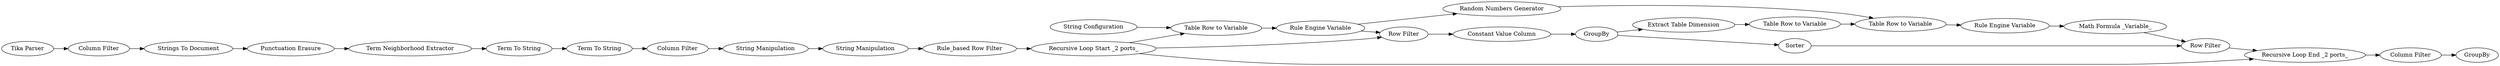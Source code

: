 digraph {
	6 -> 3
	14 -> 16
	7 -> 16
	4 -> 5
	17 -> 24
	15 -> 18
	21 -> 4
	34 -> 26
	27 -> 34
	23 -> 26
	18 -> 19
	17 -> 10
	12 -> 33
	14 -> 15
	14 -> 10
	10 -> 22
	11 -> 12
	13 -> 23
	24 -> 25
	33 -> 14
	29 -> 25
	30 -> 2
	2 -> 21
	1 -> 30
	3 -> 11
	26 -> 15
	25 -> 27
	5 -> 6
	13 -> 28
	16 -> 17
	22 -> 13
	28 -> 29
	27 [label="Rule Engine Variable"]
	7 [label="String Configuration"]
	21 [label="Punctuation Erasure"]
	18 [label="Column Filter"]
	26 [label="Row Filter"]
	17 [label="Rule Engine Variable"]
	3 [label="Column Filter"]
	19 [label=GroupBy]
	24 [label="Random Numbers Generator"]
	6 [label="Term To String"]
	15 [label="Recursive Loop End _2 ports_"]
	25 [label="Table Row to Variable"]
	12 [label="String Manipulation"]
	10 [label="Row Filter"]
	16 [label="Table Row to Variable"]
	1 [label="Tika Parser"]
	22 [label="Constant Value Column"]
	28 [label="Extract Table Dimension"]
	11 [label="String Manipulation"]
	4 [label="Term Neighborhood Extractor"]
	23 [label=Sorter]
	14 [label="Recursive Loop Start _2 ports_"]
	5 [label="Term To String"]
	13 [label=GroupBy]
	34 [label="Math Formula _Variable_"]
	29 [label="Table Row to Variable"]
	33 [label="Rule_based Row Filter"]
	30 [label="Column Filter"]
	2 [label="Strings To Document"]
	rankdir=LR
}
